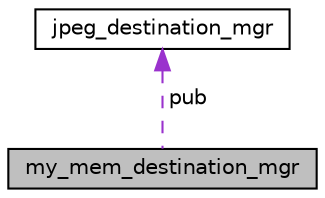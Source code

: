 digraph "my_mem_destination_mgr"
{
  edge [fontname="Helvetica",fontsize="10",labelfontname="Helvetica",labelfontsize="10"];
  node [fontname="Helvetica",fontsize="10",shape=record];
  Node1 [label="my_mem_destination_mgr",height=0.2,width=0.4,color="black", fillcolor="grey75", style="filled", fontcolor="black"];
  Node2 -> Node1 [dir="back",color="darkorchid3",fontsize="10",style="dashed",label=" pub" ,fontname="Helvetica"];
  Node2 [label="jpeg_destination_mgr",height=0.2,width=0.4,color="black", fillcolor="white", style="filled",URL="$structjpeg__destination__mgr.html"];
}
